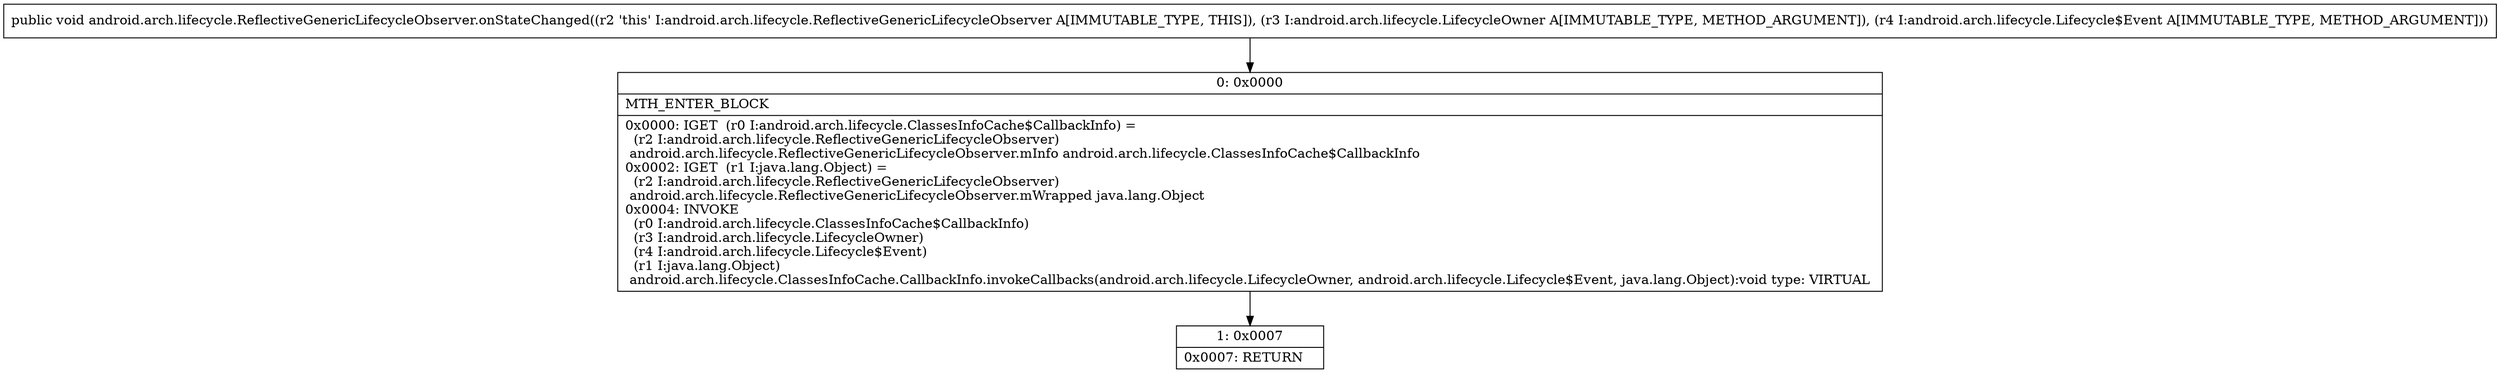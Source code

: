 digraph "CFG forandroid.arch.lifecycle.ReflectiveGenericLifecycleObserver.onStateChanged(Landroid\/arch\/lifecycle\/LifecycleOwner;Landroid\/arch\/lifecycle\/Lifecycle$Event;)V" {
Node_0 [shape=record,label="{0\:\ 0x0000|MTH_ENTER_BLOCK\l|0x0000: IGET  (r0 I:android.arch.lifecycle.ClassesInfoCache$CallbackInfo) = \l  (r2 I:android.arch.lifecycle.ReflectiveGenericLifecycleObserver)\l android.arch.lifecycle.ReflectiveGenericLifecycleObserver.mInfo android.arch.lifecycle.ClassesInfoCache$CallbackInfo \l0x0002: IGET  (r1 I:java.lang.Object) = \l  (r2 I:android.arch.lifecycle.ReflectiveGenericLifecycleObserver)\l android.arch.lifecycle.ReflectiveGenericLifecycleObserver.mWrapped java.lang.Object \l0x0004: INVOKE  \l  (r0 I:android.arch.lifecycle.ClassesInfoCache$CallbackInfo)\l  (r3 I:android.arch.lifecycle.LifecycleOwner)\l  (r4 I:android.arch.lifecycle.Lifecycle$Event)\l  (r1 I:java.lang.Object)\l android.arch.lifecycle.ClassesInfoCache.CallbackInfo.invokeCallbacks(android.arch.lifecycle.LifecycleOwner, android.arch.lifecycle.Lifecycle$Event, java.lang.Object):void type: VIRTUAL \l}"];
Node_1 [shape=record,label="{1\:\ 0x0007|0x0007: RETURN   \l}"];
MethodNode[shape=record,label="{public void android.arch.lifecycle.ReflectiveGenericLifecycleObserver.onStateChanged((r2 'this' I:android.arch.lifecycle.ReflectiveGenericLifecycleObserver A[IMMUTABLE_TYPE, THIS]), (r3 I:android.arch.lifecycle.LifecycleOwner A[IMMUTABLE_TYPE, METHOD_ARGUMENT]), (r4 I:android.arch.lifecycle.Lifecycle$Event A[IMMUTABLE_TYPE, METHOD_ARGUMENT])) }"];
MethodNode -> Node_0;
Node_0 -> Node_1;
}


